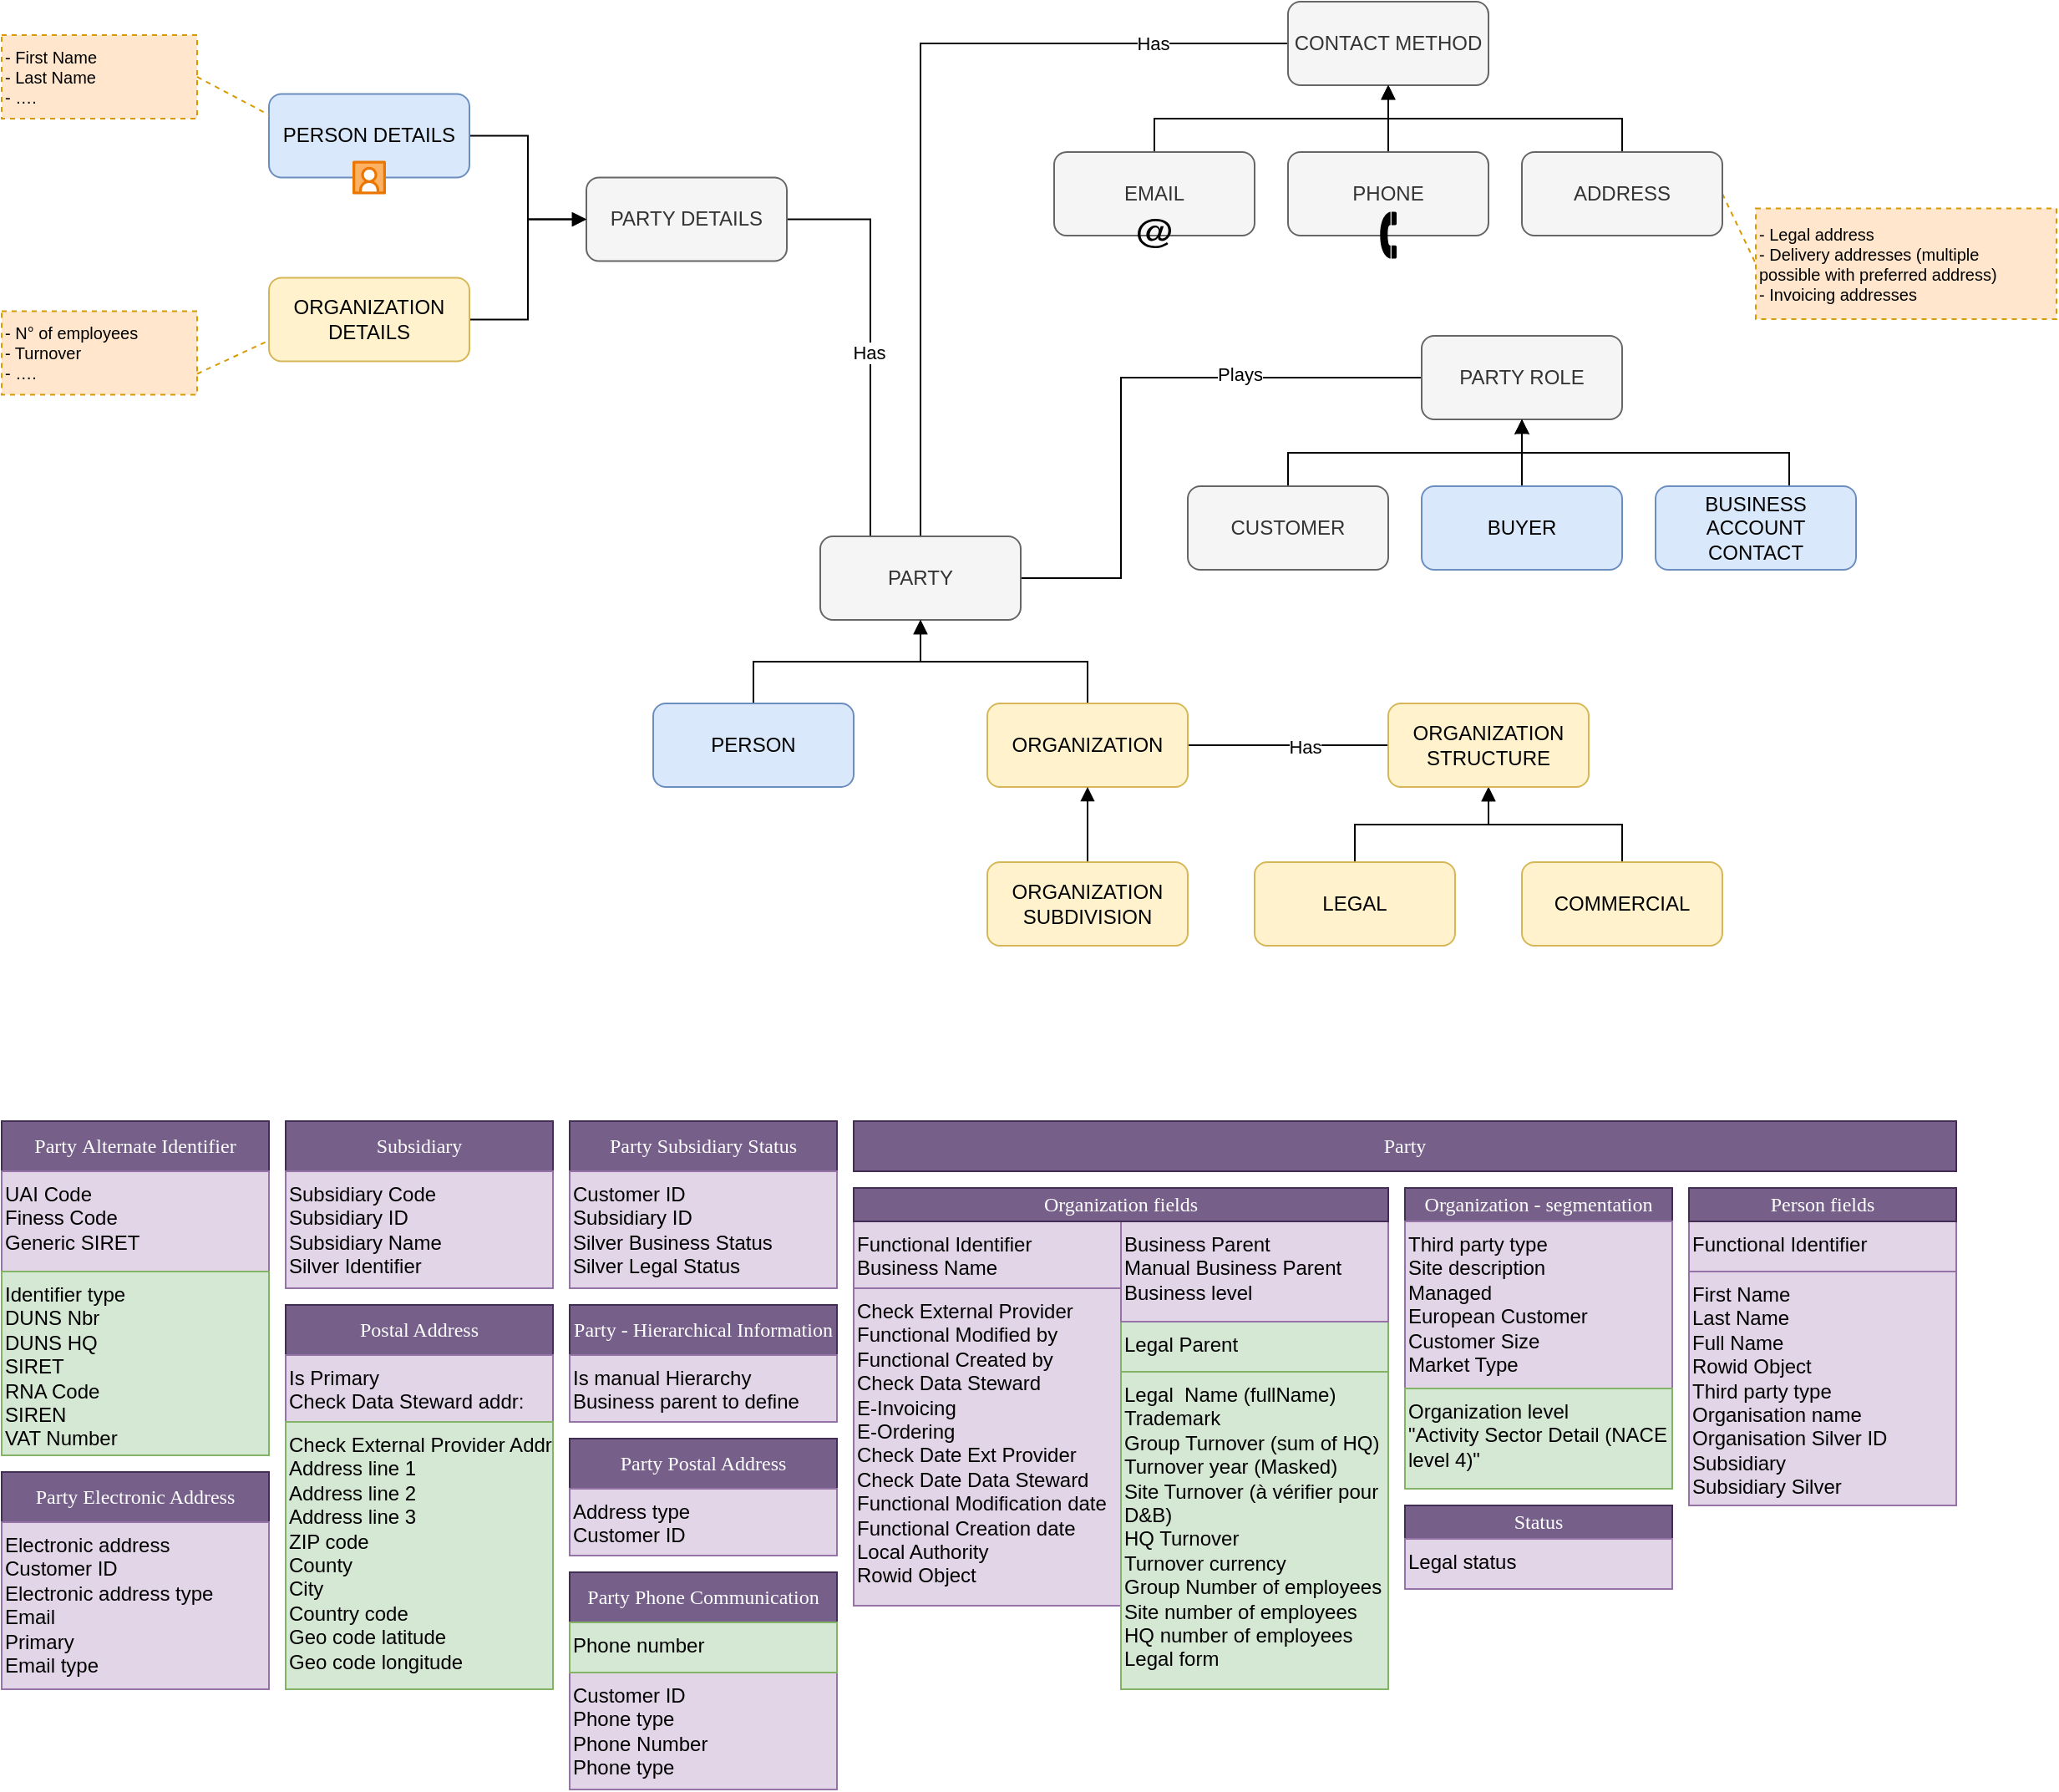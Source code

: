 <mxfile version="25.0.3">
  <diagram name="Concept-Model" id="b5b7bab2-c9e2-2cf4-8b2a-24fd1a2a6d21">
    <mxGraphModel dx="2253" dy="791" grid="1" gridSize="10" guides="1" tooltips="1" connect="1" arrows="1" fold="1" page="1" pageScale="1" pageWidth="827" pageHeight="1169" background="none" math="0" shadow="0">
      <root>
        <mxCell id="0" />
        <mxCell id="1" parent="0" />
        <mxCell id="rktopHRJ8DNvwgO-e6lh-18" style="edgeStyle=orthogonalEdgeStyle;rounded=0;orthogonalLoop=1;jettySize=auto;html=1;entryX=1;entryY=0.5;entryDx=0;entryDy=0;exitX=0.25;exitY=0;exitDx=0;exitDy=0;endArrow=none;endFill=0;fontStyle=0" edge="1" parent="1" source="rktopHRJ8DNvwgO-e6lh-1" target="rktopHRJ8DNvwgO-e6lh-12">
          <mxGeometry relative="1" as="geometry" />
        </mxCell>
        <mxCell id="rktopHRJ8DNvwgO-e6lh-19" value="Has" style="edgeLabel;html=1;align=center;verticalAlign=middle;resizable=0;points=[];" vertex="1" connectable="0" parent="rktopHRJ8DNvwgO-e6lh-18">
          <mxGeometry x="-0.081" y="1" relative="1" as="geometry">
            <mxPoint as="offset" />
          </mxGeometry>
        </mxCell>
        <mxCell id="rktopHRJ8DNvwgO-e6lh-30" style="edgeStyle=orthogonalEdgeStyle;rounded=0;orthogonalLoop=1;jettySize=auto;html=1;entryX=0;entryY=0.5;entryDx=0;entryDy=0;endArrow=none;endFill=0;" edge="1" parent="1" source="rktopHRJ8DNvwgO-e6lh-1" target="rktopHRJ8DNvwgO-e6lh-22">
          <mxGeometry relative="1" as="geometry">
            <Array as="points">
              <mxPoint x="190" y="365" />
              <mxPoint x="190" y="245" />
            </Array>
          </mxGeometry>
        </mxCell>
        <mxCell id="rktopHRJ8DNvwgO-e6lh-31" value="Plays" style="edgeLabel;html=1;align=center;verticalAlign=middle;resizable=0;points=[];" vertex="1" connectable="0" parent="rktopHRJ8DNvwgO-e6lh-30">
          <mxGeometry x="0.391" y="2" relative="1" as="geometry">
            <mxPoint as="offset" />
          </mxGeometry>
        </mxCell>
        <mxCell id="rktopHRJ8DNvwgO-e6lh-36" style="edgeStyle=orthogonalEdgeStyle;rounded=0;orthogonalLoop=1;jettySize=auto;html=1;entryX=0;entryY=0.5;entryDx=0;entryDy=0;endArrow=none;endFill=0;" edge="1" parent="1" source="rktopHRJ8DNvwgO-e6lh-1" target="rktopHRJ8DNvwgO-e6lh-32">
          <mxGeometry relative="1" as="geometry">
            <Array as="points">
              <mxPoint x="70" y="45" />
            </Array>
          </mxGeometry>
        </mxCell>
        <mxCell id="rktopHRJ8DNvwgO-e6lh-37" value="Has" style="edgeLabel;html=1;align=center;verticalAlign=middle;resizable=0;points=[];" vertex="1" connectable="0" parent="rktopHRJ8DNvwgO-e6lh-36">
          <mxGeometry x="0.685" relative="1" as="geometry">
            <mxPoint as="offset" />
          </mxGeometry>
        </mxCell>
        <mxCell id="rktopHRJ8DNvwgO-e6lh-1" value="PARTY" style="rounded=1;whiteSpace=wrap;html=1;fillColor=#f5f5f5;fontColor=#333333;strokeColor=#666666;" vertex="1" parent="1">
          <mxGeometry x="10" y="340" width="120" height="50" as="geometry" />
        </mxCell>
        <mxCell id="rktopHRJ8DNvwgO-e6lh-4" style="edgeStyle=orthogonalEdgeStyle;rounded=0;orthogonalLoop=1;jettySize=auto;html=1;entryX=0.5;entryY=1;entryDx=0;entryDy=0;endArrow=block;endFill=1;" edge="1" parent="1" source="rktopHRJ8DNvwgO-e6lh-2" target="rktopHRJ8DNvwgO-e6lh-1">
          <mxGeometry relative="1" as="geometry" />
        </mxCell>
        <mxCell id="rktopHRJ8DNvwgO-e6lh-2" value="PERSON" style="rounded=1;whiteSpace=wrap;html=1;fillColor=#dae8fc;strokeColor=#6c8ebf;" vertex="1" parent="1">
          <mxGeometry x="-90" y="440" width="120" height="50" as="geometry" />
        </mxCell>
        <mxCell id="rktopHRJ8DNvwgO-e6lh-5" style="edgeStyle=orthogonalEdgeStyle;rounded=0;orthogonalLoop=1;jettySize=auto;html=1;entryX=0.5;entryY=1;entryDx=0;entryDy=0;endArrow=block;endFill=1;" edge="1" parent="1" source="rktopHRJ8DNvwgO-e6lh-3" target="rktopHRJ8DNvwgO-e6lh-1">
          <mxGeometry relative="1" as="geometry" />
        </mxCell>
        <mxCell id="rktopHRJ8DNvwgO-e6lh-20" style="edgeStyle=orthogonalEdgeStyle;rounded=0;orthogonalLoop=1;jettySize=auto;html=1;endArrow=none;endFill=0;" edge="1" parent="1" source="rktopHRJ8DNvwgO-e6lh-3" target="rktopHRJ8DNvwgO-e6lh-9">
          <mxGeometry relative="1" as="geometry" />
        </mxCell>
        <mxCell id="rktopHRJ8DNvwgO-e6lh-21" value="Has" style="edgeLabel;html=1;align=center;verticalAlign=middle;resizable=0;points=[];" vertex="1" connectable="0" parent="rktopHRJ8DNvwgO-e6lh-20">
          <mxGeometry x="0.167" y="-1" relative="1" as="geometry">
            <mxPoint as="offset" />
          </mxGeometry>
        </mxCell>
        <mxCell id="rktopHRJ8DNvwgO-e6lh-3" value="ORGANIZATION" style="rounded=1;whiteSpace=wrap;html=1;fillColor=#fff2cc;strokeColor=#d6b656;" vertex="1" parent="1">
          <mxGeometry x="110" y="440" width="120" height="50" as="geometry" />
        </mxCell>
        <mxCell id="rktopHRJ8DNvwgO-e6lh-63" value="" style="edgeStyle=orthogonalEdgeStyle;rounded=0;orthogonalLoop=1;jettySize=auto;html=1;endArrow=block;endFill=1;" edge="1" parent="1" source="rktopHRJ8DNvwgO-e6lh-6" target="rktopHRJ8DNvwgO-e6lh-3">
          <mxGeometry relative="1" as="geometry" />
        </mxCell>
        <mxCell id="rktopHRJ8DNvwgO-e6lh-6" value="ORGANIZATION SUBDIVISION" style="rounded=1;whiteSpace=wrap;html=1;fillColor=#fff2cc;strokeColor=#d6b656;" vertex="1" parent="1">
          <mxGeometry x="110" y="535" width="120" height="50" as="geometry" />
        </mxCell>
        <mxCell id="rktopHRJ8DNvwgO-e6lh-10" style="edgeStyle=orthogonalEdgeStyle;rounded=0;orthogonalLoop=1;jettySize=auto;html=1;entryX=0.5;entryY=1;entryDx=0;entryDy=0;endArrow=block;endFill=1;" edge="1" parent="1" source="rktopHRJ8DNvwgO-e6lh-7" target="rktopHRJ8DNvwgO-e6lh-9">
          <mxGeometry relative="1" as="geometry" />
        </mxCell>
        <mxCell id="rktopHRJ8DNvwgO-e6lh-7" value="LEGAL" style="rounded=1;whiteSpace=wrap;html=1;fillColor=#fff2cc;strokeColor=#d6b656;" vertex="1" parent="1">
          <mxGeometry x="270" y="535" width="120" height="50" as="geometry" />
        </mxCell>
        <mxCell id="rktopHRJ8DNvwgO-e6lh-11" style="edgeStyle=orthogonalEdgeStyle;rounded=0;orthogonalLoop=1;jettySize=auto;html=1;entryX=0.5;entryY=1;entryDx=0;entryDy=0;endArrow=block;endFill=1;" edge="1" parent="1" source="rktopHRJ8DNvwgO-e6lh-8" target="rktopHRJ8DNvwgO-e6lh-9">
          <mxGeometry relative="1" as="geometry" />
        </mxCell>
        <mxCell id="rktopHRJ8DNvwgO-e6lh-8" value="COMMERCIAL" style="rounded=1;whiteSpace=wrap;html=1;fillColor=#fff2cc;strokeColor=#d6b656;" vertex="1" parent="1">
          <mxGeometry x="430" y="535" width="120" height="50" as="geometry" />
        </mxCell>
        <mxCell id="rktopHRJ8DNvwgO-e6lh-9" value="ORGANIZATION STRUCTURE" style="rounded=1;whiteSpace=wrap;html=1;fillColor=#fff2cc;strokeColor=#d6b656;" vertex="1" parent="1">
          <mxGeometry x="350" y="440" width="120" height="50" as="geometry" />
        </mxCell>
        <mxCell id="rktopHRJ8DNvwgO-e6lh-12" value="PARTY DETAILS" style="rounded=1;whiteSpace=wrap;html=1;fillColor=#f5f5f5;fontColor=#333333;strokeColor=#666666;" vertex="1" parent="1">
          <mxGeometry x="-130" y="125.25" width="120" height="50" as="geometry" />
        </mxCell>
        <mxCell id="rktopHRJ8DNvwgO-e6lh-15" style="edgeStyle=orthogonalEdgeStyle;rounded=0;orthogonalLoop=1;jettySize=auto;html=1;entryX=0;entryY=0.5;entryDx=0;entryDy=0;horizontal=1;endArrow=block;endFill=1;" edge="1" parent="1" source="rktopHRJ8DNvwgO-e6lh-13" target="rktopHRJ8DNvwgO-e6lh-12">
          <mxGeometry relative="1" as="geometry" />
        </mxCell>
        <mxCell id="rktopHRJ8DNvwgO-e6lh-13" value="PERSON DETAILS" style="rounded=1;whiteSpace=wrap;html=1;fillColor=#dae8fc;strokeColor=#6c8ebf;" vertex="1" parent="1">
          <mxGeometry x="-320" y="75.25" width="120" height="50" as="geometry" />
        </mxCell>
        <mxCell id="rktopHRJ8DNvwgO-e6lh-17" style="edgeStyle=orthogonalEdgeStyle;rounded=0;orthogonalLoop=1;jettySize=auto;html=1;entryX=0;entryY=0.5;entryDx=0;entryDy=0;endArrow=block;endFill=1;" edge="1" parent="1" source="rktopHRJ8DNvwgO-e6lh-14" target="rktopHRJ8DNvwgO-e6lh-12">
          <mxGeometry relative="1" as="geometry" />
        </mxCell>
        <mxCell id="rktopHRJ8DNvwgO-e6lh-14" value="ORGANIZATION DETAILS" style="rounded=1;whiteSpace=wrap;html=1;fillColor=#fff2cc;strokeColor=#d6b656;" vertex="1" parent="1">
          <mxGeometry x="-320" y="185.25" width="120" height="50" as="geometry" />
        </mxCell>
        <mxCell id="rktopHRJ8DNvwgO-e6lh-22" value="PARTY ROLE" style="rounded=1;whiteSpace=wrap;html=1;fillColor=#f5f5f5;fontColor=#333333;strokeColor=#666666;" vertex="1" parent="1">
          <mxGeometry x="370" y="220" width="120" height="50" as="geometry" />
        </mxCell>
        <mxCell id="rktopHRJ8DNvwgO-e6lh-26" style="edgeStyle=orthogonalEdgeStyle;rounded=0;orthogonalLoop=1;jettySize=auto;html=1;exitX=0.5;exitY=0;exitDx=0;exitDy=0;endArrow=block;endFill=1;" edge="1" parent="1" source="rktopHRJ8DNvwgO-e6lh-23" target="rktopHRJ8DNvwgO-e6lh-22">
          <mxGeometry relative="1" as="geometry" />
        </mxCell>
        <mxCell id="rktopHRJ8DNvwgO-e6lh-23" value="CUSTOMER" style="rounded=1;whiteSpace=wrap;html=1;fillColor=#f5f5f5;fontColor=#333333;strokeColor=#666666;" vertex="1" parent="1">
          <mxGeometry x="230" y="310" width="120" height="50" as="geometry" />
        </mxCell>
        <mxCell id="rktopHRJ8DNvwgO-e6lh-27" style="edgeStyle=orthogonalEdgeStyle;rounded=0;orthogonalLoop=1;jettySize=auto;html=1;entryX=0.5;entryY=1;entryDx=0;entryDy=0;endArrow=block;endFill=1;" edge="1" parent="1" source="rktopHRJ8DNvwgO-e6lh-24" target="rktopHRJ8DNvwgO-e6lh-22">
          <mxGeometry relative="1" as="geometry" />
        </mxCell>
        <mxCell id="rktopHRJ8DNvwgO-e6lh-24" value="BUYER" style="rounded=1;whiteSpace=wrap;html=1;fillColor=#dae8fc;strokeColor=#6c8ebf;" vertex="1" parent="1">
          <mxGeometry x="370" y="310" width="120" height="50" as="geometry" />
        </mxCell>
        <mxCell id="rktopHRJ8DNvwgO-e6lh-28" style="edgeStyle=orthogonalEdgeStyle;rounded=0;orthogonalLoop=1;jettySize=auto;html=1;entryX=0.5;entryY=1;entryDx=0;entryDy=0;endArrow=classic;endFill=1;" edge="1" parent="1" source="rktopHRJ8DNvwgO-e6lh-25" target="rktopHRJ8DNvwgO-e6lh-22">
          <mxGeometry relative="1" as="geometry">
            <Array as="points">
              <mxPoint x="590" y="290" />
              <mxPoint x="430" y="290" />
            </Array>
          </mxGeometry>
        </mxCell>
        <mxCell id="rktopHRJ8DNvwgO-e6lh-25" value="BUSINESS ACCOUNT CONTACT" style="rounded=1;whiteSpace=wrap;html=1;fillColor=#dae8fc;strokeColor=#6c8ebf;" vertex="1" parent="1">
          <mxGeometry x="510" y="310" width="120" height="50" as="geometry" />
        </mxCell>
        <mxCell id="rktopHRJ8DNvwgO-e6lh-32" value="CONTACT METHOD" style="rounded=1;whiteSpace=wrap;html=1;fillColor=#f5f5f5;fontColor=#333333;strokeColor=#666666;" vertex="1" parent="1">
          <mxGeometry x="290" y="20" width="120" height="50" as="geometry" />
        </mxCell>
        <mxCell id="rktopHRJ8DNvwgO-e6lh-39" value="" style="edgeStyle=orthogonalEdgeStyle;rounded=0;orthogonalLoop=1;jettySize=auto;html=1;endArrow=block;endFill=1;" edge="1" parent="1" source="rktopHRJ8DNvwgO-e6lh-33" target="rktopHRJ8DNvwgO-e6lh-32">
          <mxGeometry relative="1" as="geometry" />
        </mxCell>
        <mxCell id="rktopHRJ8DNvwgO-e6lh-33" value="PHONE" style="rounded=1;whiteSpace=wrap;html=1;fillColor=#f5f5f5;fontColor=#333333;strokeColor=#666666;" vertex="1" parent="1">
          <mxGeometry x="290" y="110" width="120" height="50" as="geometry" />
        </mxCell>
        <mxCell id="rktopHRJ8DNvwgO-e6lh-38" style="edgeStyle=orthogonalEdgeStyle;rounded=0;orthogonalLoop=1;jettySize=auto;html=1;entryX=0.5;entryY=1;entryDx=0;entryDy=0;endArrow=block;endFill=1;" edge="1" parent="1" source="rktopHRJ8DNvwgO-e6lh-34" target="rktopHRJ8DNvwgO-e6lh-32">
          <mxGeometry relative="1" as="geometry">
            <Array as="points">
              <mxPoint x="210" y="90" />
              <mxPoint x="350" y="90" />
            </Array>
          </mxGeometry>
        </mxCell>
        <mxCell id="rktopHRJ8DNvwgO-e6lh-34" value="EMAIL" style="rounded=1;whiteSpace=wrap;html=1;fillColor=#f5f5f5;fontColor=#333333;strokeColor=#666666;" vertex="1" parent="1">
          <mxGeometry x="150" y="110" width="120" height="50" as="geometry" />
        </mxCell>
        <mxCell id="rktopHRJ8DNvwgO-e6lh-40" style="edgeStyle=orthogonalEdgeStyle;rounded=0;orthogonalLoop=1;jettySize=auto;html=1;entryX=0.5;entryY=1;entryDx=0;entryDy=0;endArrow=block;endFill=1;" edge="1" parent="1" source="rktopHRJ8DNvwgO-e6lh-35" target="rktopHRJ8DNvwgO-e6lh-32">
          <mxGeometry relative="1" as="geometry">
            <Array as="points">
              <mxPoint x="490" y="90" />
              <mxPoint x="350" y="90" />
            </Array>
          </mxGeometry>
        </mxCell>
        <mxCell id="rktopHRJ8DNvwgO-e6lh-58" style="rounded=0;orthogonalLoop=1;jettySize=auto;html=1;exitX=1;exitY=0.5;exitDx=0;exitDy=0;entryX=0;entryY=0.5;entryDx=0;entryDy=0;endArrow=none;endFill=0;fillColor=#ffe6cc;strokeColor=#d79b00;dashed=1;" edge="1" parent="1" source="rktopHRJ8DNvwgO-e6lh-35" target="rktopHRJ8DNvwgO-e6lh-56">
          <mxGeometry relative="1" as="geometry" />
        </mxCell>
        <mxCell id="rktopHRJ8DNvwgO-e6lh-35" value="ADDRESS" style="rounded=1;whiteSpace=wrap;html=1;fillColor=#f5f5f5;fontColor=#333333;strokeColor=#666666;" vertex="1" parent="1">
          <mxGeometry x="430" y="110" width="120" height="50" as="geometry" />
        </mxCell>
        <mxCell id="rktopHRJ8DNvwgO-e6lh-41" value="" style="verticalLabelPosition=bottom;aspect=fixed;html=1;shape=mxgraph.salesforce.social_studio;" vertex="1" parent="1">
          <mxGeometry x="-270" y="115.25" width="20" height="20" as="geometry" />
        </mxCell>
        <mxCell id="rktopHRJ8DNvwgO-e6lh-43" value="" style="shape=mxgraph.signs.tech.at_2;html=1;pointerEvents=1;fillColor=#000000;strokeColor=none;verticalLabelPosition=bottom;verticalAlign=top;align=center;sketch=0;" vertex="1" parent="1">
          <mxGeometry x="200" y="150" width="20" height="17.5" as="geometry" />
        </mxCell>
        <mxCell id="rktopHRJ8DNvwgO-e6lh-45" value="" style="shape=mxgraph.signs.tech.telephone_2;html=1;pointerEvents=1;fillColor=#000000;strokeColor=none;verticalLabelPosition=bottom;verticalAlign=top;align=center;sketch=0;" vertex="1" parent="1">
          <mxGeometry x="345" y="145.75" width="10" height="28" as="geometry" />
        </mxCell>
        <mxCell id="rktopHRJ8DNvwgO-e6lh-49" value="" style="shape=image;verticalLabelPosition=bottom;labelBackgroundColor=default;verticalAlign=top;aspect=fixed;imageAspect=0;image=https://www.atlasante.fr/upload/gedit/1/picto_geoloc.png;" vertex="1" parent="1">
          <mxGeometry x="475" y="143.75" width="30" height="30" as="geometry" />
        </mxCell>
        <mxCell id="rktopHRJ8DNvwgO-e6lh-56" value="- Legal address&lt;br&gt;- Delivery addresses (multiple&lt;br&gt;possible with preferred address)&lt;br&gt;- Invoicing addresses" style="text;html=1;align=left;verticalAlign=middle;whiteSpace=wrap;rounded=0;fontSize=10;fillColor=#ffe6cc;strokeColor=#d79b00;dashed=1;" vertex="1" parent="1">
          <mxGeometry x="570" y="143.75" width="180" height="66.25" as="geometry" />
        </mxCell>
        <mxCell id="rktopHRJ8DNvwgO-e6lh-59" value="- First Name&lt;br&gt;- Last Name&lt;br&gt;- …." style="text;html=1;align=left;verticalAlign=middle;whiteSpace=wrap;rounded=0;fillColor=#ffe6cc;strokeColor=#d79b00;dashed=1;fontSize=10;" vertex="1" parent="1">
          <mxGeometry x="-480" y="40" width="117" height="50" as="geometry" />
        </mxCell>
        <mxCell id="rktopHRJ8DNvwgO-e6lh-60" style="rounded=0;orthogonalLoop=1;jettySize=auto;html=1;exitX=1;exitY=0.5;exitDx=0;exitDy=0;entryX=0;entryY=0.25;entryDx=0;entryDy=0;endArrow=none;endFill=0;fillColor=#ffe6cc;strokeColor=#d79b00;dashed=1;fontSize=10;" edge="1" parent="1" source="rktopHRJ8DNvwgO-e6lh-59" target="rktopHRJ8DNvwgO-e6lh-13">
          <mxGeometry relative="1" as="geometry">
            <mxPoint x="-350" y="65.25" as="sourcePoint" />
            <mxPoint x="-330" y="107.25" as="targetPoint" />
          </mxGeometry>
        </mxCell>
        <mxCell id="rktopHRJ8DNvwgO-e6lh-61" value="- N° of employees&lt;br&gt;- Turnover&lt;br&gt;- …." style="text;html=1;align=left;verticalAlign=middle;whiteSpace=wrap;rounded=0;fillColor=#ffe6cc;strokeColor=#d79b00;dashed=1;fontSize=10;" vertex="1" parent="1">
          <mxGeometry x="-480" y="205.25" width="117" height="50" as="geometry" />
        </mxCell>
        <mxCell id="rktopHRJ8DNvwgO-e6lh-62" style="rounded=0;orthogonalLoop=1;jettySize=auto;html=1;exitX=1;exitY=0.75;exitDx=0;exitDy=0;entryX=0;entryY=0.75;entryDx=0;entryDy=0;endArrow=none;endFill=0;fillColor=#ffe6cc;strokeColor=#d79b00;dashed=1;fontSize=10;" edge="1" parent="1" source="rktopHRJ8DNvwgO-e6lh-61" target="rktopHRJ8DNvwgO-e6lh-14">
          <mxGeometry relative="1" as="geometry">
            <mxPoint x="-363" y="192.25" as="sourcePoint" />
            <mxPoint x="-320" y="215.25" as="targetPoint" />
          </mxGeometry>
        </mxCell>
        <mxCell id="rktopHRJ8DNvwgO-e6lh-64" value="&lt;p style=&quot;language:fr;margin-top:0pt;margin-bottom:0pt;margin-left:0in;&lt;br/&gt;text-align:left;direction:ltr;unicode-bidi:embed;vertical-align:middle;&lt;br/&gt;mso-line-break-override:none;word-break:normal;punctuation-wrap:hanging&quot;&gt;&lt;font&gt;&lt;span style=&quot;font-family: Calibri;&quot;&gt;Party&amp;nbsp;&lt;/span&gt;&lt;span style=&quot;background-color: initial; font-family: Calibri;&quot;&gt;Alternate&amp;nbsp;&lt;/span&gt;&lt;span style=&quot;background-color: initial; font-family: Calibri;&quot;&gt;Identifier&lt;/span&gt;&lt;/font&gt;&lt;/p&gt;" style="rounded=0;whiteSpace=wrap;html=1;fillColor=#76608a;strokeColor=#432D57;fontColor=#ffffff;" vertex="1" parent="1">
          <mxGeometry x="-480" y="690" width="160" height="30" as="geometry" />
        </mxCell>
        <mxCell id="rktopHRJ8DNvwgO-e6lh-65" value="&lt;p style=&quot;language:fr;margin-top:0pt;margin-bottom:0pt;margin-left:0in;&lt;br/&gt;text-align:left;direction:ltr;unicode-bidi:embed;vertical-align:middle;&lt;br/&gt;mso-line-break-override:none;word-break:normal;punctuation-wrap:hanging&quot;&gt;UAI Code&lt;/p&gt;&lt;p style=&quot;language:fr;margin-top:0pt;margin-bottom:0pt;margin-left:0in;&lt;br/&gt;text-align:left;direction:ltr;unicode-bidi:embed;vertical-align:middle;&lt;br/&gt;mso-line-break-override:none;word-break:normal;punctuation-wrap:hanging&quot;&gt;Finess Code&lt;/p&gt;&lt;p style=&quot;language:fr;margin-top:0pt;margin-bottom:0pt;margin-left:0in;&lt;br/&gt;text-align:left;direction:ltr;unicode-bidi:embed;vertical-align:middle;&lt;br/&gt;mso-line-break-override:none;word-break:normal;punctuation-wrap:hanging&quot;&gt;Generic SIRET&lt;/p&gt;" style="rounded=0;whiteSpace=wrap;html=1;align=left;fillColor=#e1d5e7;strokeColor=#9673a6;verticalAlign=top;" vertex="1" parent="1">
          <mxGeometry x="-480" y="720" width="160" height="60" as="geometry" />
        </mxCell>
        <mxCell id="rktopHRJ8DNvwgO-e6lh-66" value="&lt;p style=&quot;language:fr;margin-top:0pt;margin-bottom:0pt;margin-left:0in;&lt;br/&gt;text-align:left;direction:ltr;unicode-bidi:embed;vertical-align:middle;&lt;br/&gt;mso-line-break-override:none;word-break:normal;punctuation-wrap:hanging&quot;&gt;&lt;font face=&quot;Calibri&quot;&gt;Subsidiary&lt;/font&gt;&lt;/p&gt;" style="rounded=0;whiteSpace=wrap;html=1;fillColor=#76608a;strokeColor=#432D57;fontColor=#ffffff;" vertex="1" parent="1">
          <mxGeometry x="-310" y="690" width="160" height="30" as="geometry" />
        </mxCell>
        <mxCell id="rktopHRJ8DNvwgO-e6lh-67" value="&lt;p style=&quot;language:fr;margin-top:0pt;margin-bottom:0pt;margin-left:0in;&lt;br/&gt;text-align:left;direction:ltr;unicode-bidi:embed;vertical-align:middle;&lt;br/&gt;mso-line-break-override:none;word-break:normal;punctuation-wrap:hanging&quot;&gt;Subsidiary Code&lt;/p&gt;&lt;p style=&quot;language:fr;margin-top:0pt;margin-bottom:0pt;margin-left:0in;&lt;br/&gt;text-align:left;direction:ltr;unicode-bidi:embed;vertical-align:middle;&lt;br/&gt;mso-line-break-override:none;word-break:normal;punctuation-wrap:hanging&quot;&gt;Subsidiary ID&lt;/p&gt;&lt;p style=&quot;language:fr;margin-top:0pt;margin-bottom:0pt;margin-left:0in;&lt;br/&gt;text-align:left;direction:ltr;unicode-bidi:embed;vertical-align:middle;&lt;br/&gt;mso-line-break-override:none;word-break:normal;punctuation-wrap:hanging&quot;&gt;Subsidiary Name&lt;/p&gt;&lt;p style=&quot;language:fr;margin-top:0pt;margin-bottom:0pt;margin-left:0in;&lt;br/&gt;text-align:left;direction:ltr;unicode-bidi:embed;vertical-align:middle;&lt;br/&gt;mso-line-break-override:none;word-break:normal;punctuation-wrap:hanging&quot;&gt;Silver Identifier&lt;/p&gt;&lt;div&gt;&lt;br&gt;&lt;/div&gt;" style="rounded=0;whiteSpace=wrap;html=1;align=left;fillColor=#e1d5e7;strokeColor=#9673a6;verticalAlign=top;" vertex="1" parent="1">
          <mxGeometry x="-310" y="720" width="160" height="70" as="geometry" />
        </mxCell>
        <mxCell id="rktopHRJ8DNvwgO-e6lh-68" value="&lt;p style=&quot;language:fr;margin-top:0pt;margin-bottom:0pt;margin-left:0in;&lt;br/&gt;text-align:left;direction:ltr;unicode-bidi:embed;vertical-align:middle;&lt;br/&gt;mso-line-break-override:none;word-break:normal;punctuation-wrap:hanging&quot;&gt;&lt;font face=&quot;Calibri&quot;&gt;Party Subsidiary Status&lt;/font&gt;&lt;/p&gt;" style="rounded=0;whiteSpace=wrap;html=1;fillColor=#76608a;strokeColor=#432D57;fontColor=#ffffff;" vertex="1" parent="1">
          <mxGeometry x="-140" y="690" width="160" height="30" as="geometry" />
        </mxCell>
        <mxCell id="rktopHRJ8DNvwgO-e6lh-69" value="&lt;p style=&quot;language:fr;margin-top:0pt;margin-bottom:0pt;margin-left:0in;&lt;br/&gt;text-align:left;direction:ltr;unicode-bidi:embed;vertical-align:middle;&lt;br/&gt;mso-line-break-override:none;word-break:normal;punctuation-wrap:hanging&quot;&gt;Customer ID&lt;/p&gt;&lt;p style=&quot;language:fr;margin-top:0pt;margin-bottom:0pt;margin-left:0in;&lt;br/&gt;text-align:left;direction:ltr;unicode-bidi:embed;vertical-align:middle;&lt;br/&gt;mso-line-break-override:none;word-break:normal;punctuation-wrap:hanging&quot;&gt;Subsidiary ID&lt;/p&gt;&lt;p style=&quot;language:fr;margin-top:0pt;margin-bottom:0pt;margin-left:0in;&lt;br/&gt;text-align:left;direction:ltr;unicode-bidi:embed;vertical-align:middle;&lt;br/&gt;mso-line-break-override:none;word-break:normal;punctuation-wrap:hanging&quot;&gt;Silver Business Status&amp;nbsp;&amp;nbsp;&lt;/p&gt;&lt;p style=&quot;language:fr;margin-top:0pt;margin-bottom:0pt;margin-left:0in;&lt;br/&gt;text-align:left;direction:ltr;unicode-bidi:embed;vertical-align:middle;&lt;br/&gt;mso-line-break-override:none;word-break:normal;punctuation-wrap:hanging&quot;&gt;Silver Legal Status&lt;/p&gt;" style="rounded=0;whiteSpace=wrap;html=1;align=left;fillColor=#e1d5e7;strokeColor=#9673a6;verticalAlign=top;" vertex="1" parent="1">
          <mxGeometry x="-140" y="720" width="160" height="70" as="geometry" />
        </mxCell>
        <mxCell id="rktopHRJ8DNvwgO-e6lh-70" value="&lt;p style=&quot;language:fr;margin-top:0pt;margin-bottom:0pt;margin-left:0in;&lt;br/&gt;text-align:left;direction:ltr;unicode-bidi:embed;vertical-align:middle;&lt;br/&gt;mso-line-break-override:none;word-break:normal;punctuation-wrap:hanging&quot;&gt;&lt;font face=&quot;Calibri&quot;&gt;Party&lt;/font&gt;&lt;/p&gt;" style="rounded=0;whiteSpace=wrap;html=1;fillColor=#76608a;strokeColor=#432D57;fontColor=#ffffff;" vertex="1" parent="1">
          <mxGeometry x="30" y="690" width="660" height="30" as="geometry" />
        </mxCell>
        <mxCell id="rktopHRJ8DNvwgO-e6lh-71" value="&lt;p style=&quot;language:fr;margin-top:0pt;margin-bottom:0pt;margin-left:0in;&lt;br/&gt;text-align:left;direction:ltr;unicode-bidi:embed;vertical-align:middle;&lt;br/&gt;mso-line-break-override:none;word-break:normal;punctuation-wrap:hanging&quot;&gt;Check External Provider&lt;/p&gt;&lt;p style=&quot;language:fr;margin-top:0pt;margin-bottom:0pt;margin-left:0in;&lt;br/&gt;text-align:left;direction:ltr;unicode-bidi:embed;vertical-align:middle;&lt;br/&gt;mso-line-break-override:none;word-break:normal;punctuation-wrap:hanging&quot;&gt;Functional Modified by&amp;nbsp;&lt;/p&gt;&lt;p style=&quot;language:fr;margin-top:0pt;margin-bottom:0pt;margin-left:0in;&lt;br/&gt;text-align:left;direction:ltr;unicode-bidi:embed;vertical-align:middle;&lt;br/&gt;mso-line-break-override:none;word-break:normal;punctuation-wrap:hanging&quot;&gt;Functional Created by&lt;/p&gt;&lt;p style=&quot;language:fr;margin-top:0pt;margin-bottom:0pt;margin-left:0in;&lt;br/&gt;text-align:left;direction:ltr;unicode-bidi:embed;vertical-align:middle;&lt;br/&gt;mso-line-break-override:none;word-break:normal;punctuation-wrap:hanging&quot;&gt;Check Data Steward&lt;/p&gt;&lt;p style=&quot;language:fr;margin-top:0pt;margin-bottom:0pt;margin-left:0in;&lt;br/&gt;text-align:left;direction:ltr;unicode-bidi:embed;vertical-align:middle;&lt;br/&gt;mso-line-break-override:none;word-break:normal;punctuation-wrap:hanging&quot;&gt;E-Invoicing&lt;/p&gt;&lt;p style=&quot;language:fr;margin-top:0pt;margin-bottom:0pt;margin-left:0in;&lt;br/&gt;text-align:left;direction:ltr;unicode-bidi:embed;vertical-align:middle;&lt;br/&gt;mso-line-break-override:none;word-break:normal;punctuation-wrap:hanging&quot;&gt;E-Ordering&lt;/p&gt;&lt;p style=&quot;language:fr;margin-top:0pt;margin-bottom:0pt;margin-left:0in;&lt;br/&gt;text-align:left;direction:ltr;unicode-bidi:embed;vertical-align:middle;&lt;br/&gt;mso-line-break-override:none;word-break:normal;punctuation-wrap:hanging&quot;&gt;Check Date Ext Provider&lt;/p&gt;&lt;p style=&quot;language:fr;margin-top:0pt;margin-bottom:0pt;margin-left:0in;&lt;br/&gt;text-align:left;direction:ltr;unicode-bidi:embed;vertical-align:middle;&lt;br/&gt;mso-line-break-override:none;word-break:normal;punctuation-wrap:hanging&quot;&gt;Check Date Data Steward&lt;/p&gt;&lt;p style=&quot;language:fr;margin-top:0pt;margin-bottom:0pt;margin-left:0in;&lt;br/&gt;text-align:left;direction:ltr;unicode-bidi:embed;vertical-align:middle;&lt;br/&gt;mso-line-break-override:none;word-break:normal;punctuation-wrap:hanging&quot;&gt;Functional Modification date&lt;/p&gt;&lt;p style=&quot;language:fr;margin-top:0pt;margin-bottom:0pt;margin-left:0in;&lt;br/&gt;text-align:left;direction:ltr;unicode-bidi:embed;vertical-align:middle;&lt;br/&gt;mso-line-break-override:none;word-break:normal;punctuation-wrap:hanging&quot;&gt;Functional Creation date&lt;/p&gt;&lt;p style=&quot;language:fr;margin-top:0pt;margin-bottom:0pt;margin-left:0in;&lt;br/&gt;text-align:left;direction:ltr;unicode-bidi:embed;vertical-align:middle;&lt;br/&gt;mso-line-break-override:none;word-break:normal;punctuation-wrap:hanging&quot;&gt;Local Authority&lt;/p&gt;&lt;p style=&quot;language:fr;margin-top:0pt;margin-bottom:0pt;margin-left:0in;&lt;br/&gt;text-align:left;direction:ltr;unicode-bidi:embed;vertical-align:middle;&lt;br/&gt;mso-line-break-override:none;word-break:normal;punctuation-wrap:hanging&quot;&gt;Rowid Object&lt;/p&gt;" style="rounded=0;whiteSpace=wrap;html=1;align=left;fillColor=#e1d5e7;strokeColor=#9673a6;verticalAlign=top;" vertex="1" parent="1">
          <mxGeometry x="30" y="790" width="160" height="190" as="geometry" />
        </mxCell>
        <mxCell id="rktopHRJ8DNvwgO-e6lh-72" value="&lt;p style=&quot;language:fr;margin-top:0pt;margin-bottom:0pt;margin-left:0in;&lt;br/&gt;text-align:left;direction:ltr;unicode-bidi:embed;vertical-align:middle;&lt;br/&gt;mso-line-break-override:none;word-break:normal;punctuation-wrap:hanging&quot;&gt;Identifier type&lt;/p&gt;&lt;p style=&quot;language:fr;margin-top:0pt;margin-bottom:0pt;margin-left:0in;&lt;br/&gt;text-align:left;direction:ltr;unicode-bidi:embed;vertical-align:middle;&lt;br/&gt;mso-line-break-override:none;word-break:normal;punctuation-wrap:hanging&quot;&gt;DUNS Nbr&lt;/p&gt;&lt;p style=&quot;language:fr;margin-top:0pt;margin-bottom:0pt;margin-left:0in;&lt;br/&gt;text-align:left;direction:ltr;unicode-bidi:embed;vertical-align:middle;&lt;br/&gt;mso-line-break-override:none;word-break:normal;punctuation-wrap:hanging&quot;&gt;DUNS HQ&lt;/p&gt;&lt;p style=&quot;language:fr;margin-top:0pt;margin-bottom:0pt;margin-left:0in;&lt;br/&gt;text-align:left;direction:ltr;unicode-bidi:embed;vertical-align:middle;&lt;br/&gt;mso-line-break-override:none;word-break:normal;punctuation-wrap:hanging&quot;&gt;SIRET&lt;/p&gt;&lt;p style=&quot;language:fr;margin-top:0pt;margin-bottom:0pt;margin-left:0in;&lt;br/&gt;text-align:left;direction:ltr;unicode-bidi:embed;vertical-align:middle;&lt;br/&gt;mso-line-break-override:none;word-break:normal;punctuation-wrap:hanging&quot;&gt;RNA Code&lt;/p&gt;&lt;p style=&quot;language:fr;margin-top:0pt;margin-bottom:0pt;margin-left:0in;&lt;br/&gt;text-align:left;direction:ltr;unicode-bidi:embed;vertical-align:middle;&lt;br/&gt;mso-line-break-override:none;word-break:normal;punctuation-wrap:hanging&quot;&gt;SIREN&lt;/p&gt;&lt;p style=&quot;language:fr;margin-top:0pt;margin-bottom:0pt;margin-left:0in;&lt;br/&gt;text-align:left;direction:ltr;unicode-bidi:embed;vertical-align:middle;&lt;br/&gt;mso-line-break-override:none;word-break:normal;punctuation-wrap:hanging&quot;&gt;VAT Number&lt;/p&gt;" style="rounded=0;whiteSpace=wrap;html=1;align=left;fillColor=#d5e8d4;strokeColor=#82b366;verticalAlign=top;" vertex="1" parent="1">
          <mxGeometry x="-480" y="780" width="160" height="110" as="geometry" />
        </mxCell>
        <mxCell id="rktopHRJ8DNvwgO-e6lh-73" value="&lt;p style=&quot;language:fr;margin-top:0pt;margin-bottom:0pt;margin-left:0in;&lt;br/&gt;text-align:left;direction:ltr;unicode-bidi:embed;vertical-align:middle;&lt;br/&gt;mso-line-break-override:none;word-break:normal;punctuation-wrap:hanging&quot;&gt;Functional Identifier&lt;/p&gt;&lt;p style=&quot;language:fr;margin-top:0pt;margin-bottom:0pt;margin-left:0in;&lt;br/&gt;text-align:left;direction:ltr;unicode-bidi:embed;vertical-align:middle;&lt;br/&gt;mso-line-break-override:none;word-break:normal;punctuation-wrap:hanging&quot;&gt;Business Name&lt;/p&gt;" style="rounded=0;whiteSpace=wrap;html=1;align=left;fillColor=#e1d5e7;strokeColor=#9673a6;verticalAlign=top;" vertex="1" parent="1">
          <mxGeometry x="30" y="750" width="160" height="40" as="geometry" />
        </mxCell>
        <mxCell id="rktopHRJ8DNvwgO-e6lh-74" value="&lt;p style=&quot;language:fr;margin-top:0pt;margin-bottom:0pt;margin-left:0in;&lt;br/&gt;text-align:left;direction:ltr;unicode-bidi:embed;vertical-align:middle;&lt;br/&gt;mso-line-break-override:none;word-break:normal;punctuation-wrap:hanging&quot;&gt;&lt;span style=&quot;background-color: initial;&quot;&gt;Legal Parent&lt;/span&gt;&lt;/p&gt;" style="rounded=0;whiteSpace=wrap;html=1;align=left;fillColor=#d5e8d4;strokeColor=#82b366;verticalAlign=top;" vertex="1" parent="1">
          <mxGeometry x="190" y="810" width="160" height="30" as="geometry" />
        </mxCell>
        <mxCell id="rktopHRJ8DNvwgO-e6lh-75" value="&lt;p style=&quot;margin-top: 0pt; margin-bottom: 0pt; margin-left: 0in; direction: ltr; unicode-bidi: embed; vertical-align: middle; word-break: normal;&quot;&gt;Business Parent&lt;/p&gt;&lt;p style=&quot;margin-top: 0pt; margin-bottom: 0pt; margin-left: 0in; direction: ltr; unicode-bidi: embed; vertical-align: middle; word-break: normal;&quot;&gt;Manual Business Parent&lt;/p&gt;&lt;p style=&quot;margin-top: 0pt; margin-bottom: 0pt; margin-left: 0in; direction: ltr; unicode-bidi: embed; vertical-align: middle; word-break: normal;&quot;&gt;Business level&lt;/p&gt;" style="rounded=0;whiteSpace=wrap;html=1;align=left;fillColor=#e1d5e7;strokeColor=#9673a6;verticalAlign=top;" vertex="1" parent="1">
          <mxGeometry x="190" y="750" width="160" height="60" as="geometry" />
        </mxCell>
        <mxCell id="rktopHRJ8DNvwgO-e6lh-76" value="&lt;p style=&quot;margin-top: 0pt; margin-bottom: 0pt; margin-left: 0in; direction: ltr; unicode-bidi: embed; vertical-align: middle; word-break: normal;&quot;&gt;Functional Identifier&lt;/p&gt;" style="rounded=0;whiteSpace=wrap;html=1;align=left;fillColor=#e1d5e7;strokeColor=#9673a6;verticalAlign=top;" vertex="1" parent="1">
          <mxGeometry x="530" y="750" width="160" height="30" as="geometry" />
        </mxCell>
        <mxCell id="rktopHRJ8DNvwgO-e6lh-78" value="&lt;p style=&quot;language:fr;margin-top:0pt;margin-bottom:0pt;margin-left:0in;&lt;br/&gt;text-align:left;direction:ltr;unicode-bidi:embed;vertical-align:middle;&lt;br/&gt;mso-line-break-override:none;word-break:normal;punctuation-wrap:hanging&quot;&gt;&lt;font face=&quot;Calibri&quot;&gt;Organization fields&lt;/font&gt;&lt;/p&gt;" style="rounded=0;whiteSpace=wrap;html=1;fillColor=#76608a;strokeColor=#432D57;fontColor=#ffffff;" vertex="1" parent="1">
          <mxGeometry x="30" y="730" width="320" height="20" as="geometry" />
        </mxCell>
        <mxCell id="rktopHRJ8DNvwgO-e6lh-79" value="&lt;p style=&quot;language:fr;margin-top:0pt;margin-bottom:0pt;margin-left:0in;&lt;br/&gt;text-align:left;direction:ltr;unicode-bidi:embed;vertical-align:middle;&lt;br/&gt;mso-line-break-override:none;word-break:normal;punctuation-wrap:hanging&quot;&gt;&lt;font face=&quot;Calibri&quot;&gt;Organization - segmentation&lt;/font&gt;&lt;/p&gt;" style="rounded=0;whiteSpace=wrap;html=1;fillColor=#76608a;strokeColor=#432D57;fontColor=#ffffff;" vertex="1" parent="1">
          <mxGeometry x="360" y="730" width="160" height="20" as="geometry" />
        </mxCell>
        <mxCell id="rktopHRJ8DNvwgO-e6lh-80" value="&lt;p style=&quot;language:fr;margin-top:0pt;margin-bottom:0pt;margin-left:0in;&lt;br/&gt;text-align:left;direction:ltr;unicode-bidi:embed;vertical-align:middle;&lt;br/&gt;mso-line-break-override:none;word-break:normal;punctuation-wrap:hanging&quot;&gt;Third party type&lt;/p&gt;&lt;p style=&quot;language:fr;margin-top:0pt;margin-bottom:0pt;margin-left:0in;&lt;br/&gt;text-align:left;direction:ltr;unicode-bidi:embed;vertical-align:middle;&lt;br/&gt;mso-line-break-override:none;word-break:normal;punctuation-wrap:hanging&quot;&gt;Site description&lt;/p&gt;&lt;p style=&quot;language:fr;margin-top:0pt;margin-bottom:0pt;margin-left:0in;&lt;br/&gt;text-align:left;direction:ltr;unicode-bidi:embed;vertical-align:middle;&lt;br/&gt;mso-line-break-override:none;word-break:normal;punctuation-wrap:hanging&quot;&gt;Managed&lt;/p&gt;&lt;p style=&quot;language:fr;margin-top:0pt;margin-bottom:0pt;margin-left:0in;&lt;br/&gt;text-align:left;direction:ltr;unicode-bidi:embed;vertical-align:middle;&lt;br/&gt;mso-line-break-override:none;word-break:normal;punctuation-wrap:hanging&quot;&gt;European Customer&lt;/p&gt;&lt;p style=&quot;language:fr;margin-top:0pt;margin-bottom:0pt;margin-left:0in;&lt;br/&gt;text-align:left;direction:ltr;unicode-bidi:embed;vertical-align:middle;&lt;br/&gt;mso-line-break-override:none;word-break:normal;punctuation-wrap:hanging&quot;&gt;Customer Size&lt;/p&gt;&lt;p style=&quot;language:fr;margin-top:0pt;margin-bottom:0pt;margin-left:0in;&lt;br/&gt;text-align:left;direction:ltr;unicode-bidi:embed;vertical-align:middle;&lt;br/&gt;mso-line-break-override:none;word-break:normal;punctuation-wrap:hanging&quot;&gt;Market Type&lt;/p&gt;&lt;div&gt;&lt;br&gt;&lt;/div&gt;" style="rounded=0;whiteSpace=wrap;html=1;align=left;fillColor=#e1d5e7;strokeColor=#9673a6;verticalAlign=top;" vertex="1" parent="1">
          <mxGeometry x="360" y="750" width="160" height="100" as="geometry" />
        </mxCell>
        <mxCell id="rktopHRJ8DNvwgO-e6lh-81" value="&lt;p style=&quot;language:fr;margin-top:0pt;margin-bottom:0pt;margin-left:0in;&lt;br/&gt;text-align:left;direction:ltr;unicode-bidi:embed;vertical-align:middle;&lt;br/&gt;mso-line-break-override:none;word-break:normal;punctuation-wrap:hanging&quot;&gt;Organization level&lt;/p&gt;&lt;p style=&quot;language:fr;margin-top:0pt;margin-bottom:0pt;margin-left:0in;&lt;br/&gt;text-align:left;direction:ltr;unicode-bidi:embed;vertical-align:middle;&lt;br/&gt;mso-line-break-override:none;word-break:normal;punctuation-wrap:hanging&quot;&gt;&quot;Activity Sector Detail (NACE level 4)&quot;&lt;/p&gt;" style="rounded=0;whiteSpace=wrap;html=1;align=left;fillColor=#d5e8d4;strokeColor=#82b366;verticalAlign=top;" vertex="1" parent="1">
          <mxGeometry x="360" y="850" width="160" height="60" as="geometry" />
        </mxCell>
        <mxCell id="rktopHRJ8DNvwgO-e6lh-82" value="&lt;p style=&quot;language:fr;margin-top:0pt;margin-bottom:0pt;margin-left:0in;&lt;br/&gt;text-align:left;direction:ltr;unicode-bidi:embed;vertical-align:middle;&lt;br/&gt;mso-line-break-override:none;word-break:normal;punctuation-wrap:hanging&quot;&gt;&lt;font face=&quot;Calibri&quot;&gt;Status&lt;/font&gt;&lt;/p&gt;" style="rounded=0;whiteSpace=wrap;html=1;fillColor=#76608a;strokeColor=#432D57;fontColor=#ffffff;" vertex="1" parent="1">
          <mxGeometry x="360" y="920" width="160" height="20" as="geometry" />
        </mxCell>
        <mxCell id="rktopHRJ8DNvwgO-e6lh-83" value="&lt;p style=&quot;language:fr;margin-top:0pt;margin-bottom:0pt;margin-left:0in;&lt;br/&gt;text-align:left;direction:ltr;unicode-bidi:embed;vertical-align:middle;&lt;br/&gt;mso-line-break-override:none;word-break:normal;punctuation-wrap:hanging&quot;&gt;&lt;span style=&quot;background-color: initial;&quot;&gt;Legal status&lt;/span&gt;&lt;/p&gt;" style="rounded=0;whiteSpace=wrap;html=1;align=left;fillColor=#e1d5e7;strokeColor=#9673a6;verticalAlign=top;" vertex="1" parent="1">
          <mxGeometry x="360" y="940" width="160" height="30" as="geometry" />
        </mxCell>
        <mxCell id="rktopHRJ8DNvwgO-e6lh-84" value="&lt;p style=&quot;language:fr;margin-top:0pt;margin-bottom:0pt;margin-left:0in;&lt;br/&gt;text-align:left;direction:ltr;unicode-bidi:embed;vertical-align:middle;&lt;br/&gt;mso-line-break-override:none;word-break:normal;punctuation-wrap:hanging&quot;&gt;&lt;font face=&quot;Calibri&quot;&gt;Person fields&lt;/font&gt;&lt;/p&gt;" style="rounded=0;whiteSpace=wrap;html=1;fillColor=#76608a;strokeColor=#432D57;fontColor=#ffffff;" vertex="1" parent="1">
          <mxGeometry x="530" y="730" width="160" height="20" as="geometry" />
        </mxCell>
        <mxCell id="rktopHRJ8DNvwgO-e6lh-85" value="&lt;p style=&quot;margin-top: 0pt; margin-bottom: 0pt; margin-left: 0in; direction: ltr; unicode-bidi: embed; vertical-align: middle; word-break: normal;&quot;&gt;First Name&lt;/p&gt;&lt;p style=&quot;margin-top: 0pt; margin-bottom: 0pt; margin-left: 0in; direction: ltr; unicode-bidi: embed; vertical-align: middle; word-break: normal;&quot;&gt;Last Name&lt;/p&gt;&lt;p style=&quot;margin-top: 0pt; margin-bottom: 0pt; margin-left: 0in; direction: ltr; unicode-bidi: embed; vertical-align: middle; word-break: normal;&quot;&gt;Full Name&lt;/p&gt;&lt;p style=&quot;margin-top: 0pt; margin-bottom: 0pt; margin-left: 0in; direction: ltr; unicode-bidi: embed; vertical-align: middle; word-break: normal;&quot;&gt;Rowid Object&lt;/p&gt;&lt;p style=&quot;margin-top: 0pt; margin-bottom: 0pt; margin-left: 0in; direction: ltr; unicode-bidi: embed; vertical-align: middle; word-break: normal;&quot;&gt;Third party type&lt;/p&gt;&lt;p style=&quot;margin-top: 0pt; margin-bottom: 0pt; margin-left: 0in; direction: ltr; unicode-bidi: embed; vertical-align: middle; word-break: normal;&quot;&gt;Organisation name&lt;/p&gt;&lt;p style=&quot;margin-top: 0pt; margin-bottom: 0pt; margin-left: 0in; direction: ltr; unicode-bidi: embed; vertical-align: middle; word-break: normal;&quot;&gt;Organisation Silver ID&lt;/p&gt;&lt;p style=&quot;margin-top: 0pt; margin-bottom: 0pt; margin-left: 0in; direction: ltr; unicode-bidi: embed; vertical-align: middle; word-break: normal;&quot;&gt;Subsidiary&lt;/p&gt;&lt;p style=&quot;margin-top: 0pt; margin-bottom: 0pt; margin-left: 0in; direction: ltr; unicode-bidi: embed; vertical-align: middle; word-break: normal;&quot;&gt;Subsidiary Silver&amp;nbsp;&lt;/p&gt;&lt;div&gt;&lt;br&gt;&lt;/div&gt;" style="rounded=0;whiteSpace=wrap;html=1;align=left;fillColor=#e1d5e7;strokeColor=#9673a6;verticalAlign=top;" vertex="1" parent="1">
          <mxGeometry x="530" y="780" width="160" height="140" as="geometry" />
        </mxCell>
        <mxCell id="rktopHRJ8DNvwgO-e6lh-86" value="&lt;p style=&quot;language:fr;margin-top:0pt;margin-bottom:0pt;margin-left:0in;&lt;br/&gt;text-align:left;direction:ltr;unicode-bidi:embed;vertical-align:middle;&lt;br/&gt;mso-line-break-override:none;word-break:normal;punctuation-wrap:hanging&quot;&gt;&lt;font face=&quot;Calibri&quot;&gt;Party - Hierarchical Information&lt;/font&gt;&lt;/p&gt;" style="rounded=0;whiteSpace=wrap;html=1;fillColor=#76608a;strokeColor=#432D57;fontColor=#ffffff;" vertex="1" parent="1">
          <mxGeometry x="-140" y="800" width="160" height="30" as="geometry" />
        </mxCell>
        <mxCell id="rktopHRJ8DNvwgO-e6lh-87" value="&lt;p style=&quot;language:fr;margin-top:0pt;margin-bottom:0pt;margin-left:0in;&lt;br/&gt;text-align:left;direction:ltr;unicode-bidi:embed;vertical-align:middle;&lt;br/&gt;mso-line-break-override:none;word-break:normal;punctuation-wrap:hanging&quot;&gt;Is manual Hierarchy&lt;/p&gt;&lt;p style=&quot;language:fr;margin-top:0pt;margin-bottom:0pt;margin-left:0in;&lt;br/&gt;text-align:left;direction:ltr;unicode-bidi:embed;vertical-align:middle;&lt;br/&gt;mso-line-break-override:none;word-break:normal;punctuation-wrap:hanging&quot;&gt;Business parent to define&lt;/p&gt;" style="rounded=0;whiteSpace=wrap;html=1;align=left;fillColor=#e1d5e7;strokeColor=#9673a6;verticalAlign=top;" vertex="1" parent="1">
          <mxGeometry x="-140" y="830" width="160" height="40" as="geometry" />
        </mxCell>
        <mxCell id="rktopHRJ8DNvwgO-e6lh-88" value="&lt;p style=&quot;language:fr;margin-top:0pt;margin-bottom:0pt;margin-left:0in;&lt;br/&gt;text-align:left;direction:ltr;unicode-bidi:embed;vertical-align:middle;&lt;br/&gt;mso-line-break-override:none;word-break:normal;punctuation-wrap:hanging&quot;&gt;&lt;font face=&quot;Calibri&quot;&gt;Postal Address&lt;/font&gt;&lt;/p&gt;" style="rounded=0;whiteSpace=wrap;html=1;fillColor=#76608a;strokeColor=#432D57;fontColor=#ffffff;" vertex="1" parent="1">
          <mxGeometry x="-310" y="800" width="160" height="30" as="geometry" />
        </mxCell>
        <mxCell id="rktopHRJ8DNvwgO-e6lh-89" value="&lt;p style=&quot;language:fr;margin-top:0pt;margin-bottom:0pt;margin-left:0in;&lt;br/&gt;text-align:left;direction:ltr;unicode-bidi:embed;vertical-align:middle;&lt;br/&gt;mso-line-break-override:none;word-break:normal;punctuation-wrap:hanging&quot;&gt;Is Primary&amp;nbsp;&lt;/p&gt;&lt;p style=&quot;language:fr;margin-top:0pt;margin-bottom:0pt;margin-left:0in;&lt;br/&gt;text-align:left;direction:ltr;unicode-bidi:embed;vertical-align:middle;&lt;br/&gt;mso-line-break-override:none;word-break:normal;punctuation-wrap:hanging&quot;&gt;Check Data Steward addr:&lt;/p&gt;" style="rounded=0;whiteSpace=wrap;html=1;align=left;fillColor=#e1d5e7;strokeColor=#9673a6;verticalAlign=top;" vertex="1" parent="1">
          <mxGeometry x="-310" y="830" width="160" height="40" as="geometry" />
        </mxCell>
        <mxCell id="rktopHRJ8DNvwgO-e6lh-90" value="&lt;p style=&quot;language:fr;margin-top:0pt;margin-bottom:0pt;margin-left:0in;&lt;br/&gt;text-align:left;direction:ltr;unicode-bidi:embed;vertical-align:middle;&lt;br/&gt;mso-line-break-override:none;word-break:normal;punctuation-wrap:hanging&quot;&gt;Check External Provider Addr&lt;/p&gt;&lt;p style=&quot;language:fr;margin-top:0pt;margin-bottom:0pt;margin-left:0in;&lt;br/&gt;text-align:left;direction:ltr;unicode-bidi:embed;vertical-align:middle;&lt;br/&gt;mso-line-break-override:none;word-break:normal;punctuation-wrap:hanging&quot;&gt;Address line 1&lt;/p&gt;&lt;p style=&quot;language:fr;margin-top:0pt;margin-bottom:0pt;margin-left:0in;&lt;br/&gt;text-align:left;direction:ltr;unicode-bidi:embed;vertical-align:middle;&lt;br/&gt;mso-line-break-override:none;word-break:normal;punctuation-wrap:hanging&quot;&gt;Address line 2&lt;/p&gt;&lt;p style=&quot;language:fr;margin-top:0pt;margin-bottom:0pt;margin-left:0in;&lt;br/&gt;text-align:left;direction:ltr;unicode-bidi:embed;vertical-align:middle;&lt;br/&gt;mso-line-break-override:none;word-break:normal;punctuation-wrap:hanging&quot;&gt;Address line 3&lt;/p&gt;&lt;p style=&quot;language:fr;margin-top:0pt;margin-bottom:0pt;margin-left:0in;&lt;br/&gt;text-align:left;direction:ltr;unicode-bidi:embed;vertical-align:middle;&lt;br/&gt;mso-line-break-override:none;word-break:normal;punctuation-wrap:hanging&quot;&gt;ZIP code&lt;/p&gt;&lt;p style=&quot;language:fr;margin-top:0pt;margin-bottom:0pt;margin-left:0in;&lt;br/&gt;text-align:left;direction:ltr;unicode-bidi:embed;vertical-align:middle;&lt;br/&gt;mso-line-break-override:none;word-break:normal;punctuation-wrap:hanging&quot;&gt;County&lt;/p&gt;&lt;p style=&quot;language:fr;margin-top:0pt;margin-bottom:0pt;margin-left:0in;&lt;br/&gt;text-align:left;direction:ltr;unicode-bidi:embed;vertical-align:middle;&lt;br/&gt;mso-line-break-override:none;word-break:normal;punctuation-wrap:hanging&quot;&gt;City&lt;/p&gt;&lt;p style=&quot;language:fr;margin-top:0pt;margin-bottom:0pt;margin-left:0in;&lt;br/&gt;text-align:left;direction:ltr;unicode-bidi:embed;vertical-align:middle;&lt;br/&gt;mso-line-break-override:none;word-break:normal;punctuation-wrap:hanging&quot;&gt;Country code&lt;/p&gt;&lt;p style=&quot;language:fr;margin-top:0pt;margin-bottom:0pt;margin-left:0in;&lt;br/&gt;text-align:left;direction:ltr;unicode-bidi:embed;vertical-align:middle;&lt;br/&gt;mso-line-break-override:none;word-break:normal;punctuation-wrap:hanging&quot;&gt;Geo code latitude&lt;/p&gt;&lt;p style=&quot;language:fr;margin-top:0pt;margin-bottom:0pt;margin-left:0in;&lt;br/&gt;text-align:left;direction:ltr;unicode-bidi:embed;vertical-align:middle;&lt;br/&gt;mso-line-break-override:none;word-break:normal;punctuation-wrap:hanging&quot;&gt;Geo code longitude&lt;/p&gt;" style="rounded=0;whiteSpace=wrap;html=1;align=left;fillColor=#d5e8d4;strokeColor=#82b366;verticalAlign=top;" vertex="1" parent="1">
          <mxGeometry x="-310" y="870" width="160" height="160" as="geometry" />
        </mxCell>
        <mxCell id="rktopHRJ8DNvwgO-e6lh-91" value="&lt;p style=&quot;language:fr;margin-top:0pt;margin-bottom:0pt;margin-left:0in;&lt;br/&gt;text-align:left;direction:ltr;unicode-bidi:embed;vertical-align:middle;&lt;br/&gt;mso-line-break-override:none;word-break:normal;punctuation-wrap:hanging&quot;&gt;&lt;font face=&quot;Calibri&quot;&gt;Party Electronic Address&lt;/font&gt;&lt;/p&gt;" style="rounded=0;whiteSpace=wrap;html=1;fillColor=#76608a;strokeColor=#432D57;fontColor=#ffffff;" vertex="1" parent="1">
          <mxGeometry x="-480" y="900" width="160" height="30" as="geometry" />
        </mxCell>
        <mxCell id="rktopHRJ8DNvwgO-e6lh-92" value="&lt;p style=&quot;language:fr;margin-top:0pt;margin-bottom:0pt;margin-left:0in;&lt;br/&gt;text-align:left;direction:ltr;unicode-bidi:embed;vertical-align:middle;&lt;br/&gt;mso-line-break-override:none;word-break:normal;punctuation-wrap:hanging&quot;&gt;Electronic address&lt;/p&gt;&lt;p style=&quot;language:fr;margin-top:0pt;margin-bottom:0pt;margin-left:0in;&lt;br/&gt;text-align:left;direction:ltr;unicode-bidi:embed;vertical-align:middle;&lt;br/&gt;mso-line-break-override:none;word-break:normal;punctuation-wrap:hanging&quot;&gt;Customer ID&lt;/p&gt;&lt;p style=&quot;language:fr;margin-top:0pt;margin-bottom:0pt;margin-left:0in;&lt;br/&gt;text-align:left;direction:ltr;unicode-bidi:embed;vertical-align:middle;&lt;br/&gt;mso-line-break-override:none;word-break:normal;punctuation-wrap:hanging&quot;&gt;Electronic address type&lt;/p&gt;&lt;p style=&quot;language:fr;margin-top:0pt;margin-bottom:0pt;margin-left:0in;&lt;br/&gt;text-align:left;direction:ltr;unicode-bidi:embed;vertical-align:middle;&lt;br/&gt;mso-line-break-override:none;word-break:normal;punctuation-wrap:hanging&quot;&gt;Email&lt;/p&gt;&lt;p style=&quot;language:fr;margin-top:0pt;margin-bottom:0pt;margin-left:0in;&lt;br/&gt;text-align:left;direction:ltr;unicode-bidi:embed;vertical-align:middle;&lt;br/&gt;mso-line-break-override:none;word-break:normal;punctuation-wrap:hanging&quot;&gt;Primary&lt;/p&gt;&lt;p style=&quot;language:fr;margin-top:0pt;margin-bottom:0pt;margin-left:0in;&lt;br/&gt;text-align:left;direction:ltr;unicode-bidi:embed;vertical-align:middle;&lt;br/&gt;mso-line-break-override:none;word-break:normal;punctuation-wrap:hanging&quot;&gt;Email type&lt;/p&gt;" style="rounded=0;whiteSpace=wrap;html=1;align=left;fillColor=#e1d5e7;strokeColor=#9673a6;verticalAlign=top;" vertex="1" parent="1">
          <mxGeometry x="-480" y="930" width="160" height="100" as="geometry" />
        </mxCell>
        <mxCell id="rktopHRJ8DNvwgO-e6lh-93" value="&lt;p style=&quot;language:fr;margin-top:0pt;margin-bottom:0pt;margin-left:0in;&lt;br/&gt;text-align:left;direction:ltr;unicode-bidi:embed;vertical-align:middle;&lt;br/&gt;mso-line-break-override:none;word-break:normal;punctuation-wrap:hanging&quot;&gt;&lt;font face=&quot;Calibri&quot;&gt;Party Postal Address&lt;/font&gt;&lt;/p&gt;" style="rounded=0;whiteSpace=wrap;html=1;fillColor=#76608a;strokeColor=#432D57;fontColor=#ffffff;" vertex="1" parent="1">
          <mxGeometry x="-140" y="880" width="160" height="30" as="geometry" />
        </mxCell>
        <mxCell id="rktopHRJ8DNvwgO-e6lh-94" value="&lt;p style=&quot;language:fr;margin-top:0pt;margin-bottom:0pt;margin-left:0in;&lt;br/&gt;text-align:left;direction:ltr;unicode-bidi:embed;vertical-align:middle;&lt;br/&gt;mso-line-break-override:none;word-break:normal;punctuation-wrap:hanging&quot;&gt;Address type&lt;/p&gt;&lt;p style=&quot;language:fr;margin-top:0pt;margin-bottom:0pt;margin-left:0in;&lt;br/&gt;text-align:left;direction:ltr;unicode-bidi:embed;vertical-align:middle;&lt;br/&gt;mso-line-break-override:none;word-break:normal;punctuation-wrap:hanging&quot;&gt;Customer ID&lt;/p&gt;" style="rounded=0;whiteSpace=wrap;html=1;align=left;fillColor=#e1d5e7;strokeColor=#9673a6;verticalAlign=top;" vertex="1" parent="1">
          <mxGeometry x="-140" y="910" width="160" height="40" as="geometry" />
        </mxCell>
        <mxCell id="rktopHRJ8DNvwgO-e6lh-95" value="&lt;p style=&quot;language:fr;margin-top:0pt;margin-bottom:0pt;margin-left:0in;&lt;br/&gt;text-align:left;direction:ltr;unicode-bidi:embed;vertical-align:middle;&lt;br/&gt;mso-line-break-override:none;word-break:normal;punctuation-wrap:hanging&quot;&gt;&lt;font face=&quot;Calibri&quot;&gt;Party Phone Communication&lt;/font&gt;&lt;/p&gt;" style="rounded=0;whiteSpace=wrap;html=1;fillColor=#76608a;strokeColor=#432D57;fontColor=#ffffff;" vertex="1" parent="1">
          <mxGeometry x="-140" y="960" width="160" height="30" as="geometry" />
        </mxCell>
        <mxCell id="rktopHRJ8DNvwgO-e6lh-96" value="&lt;p style=&quot;language:fr;margin-top:0pt;margin-bottom:0pt;margin-left:0in;&lt;br/&gt;text-align:left;direction:ltr;unicode-bidi:embed;vertical-align:middle;&lt;br/&gt;mso-line-break-override:none;word-break:normal;punctuation-wrap:hanging&quot;&gt;Customer ID&lt;/p&gt;&lt;p style=&quot;language:fr;margin-top:0pt;margin-bottom:0pt;margin-left:0in;&lt;br/&gt;text-align:left;direction:ltr;unicode-bidi:embed;vertical-align:middle;&lt;br/&gt;mso-line-break-override:none;word-break:normal;punctuation-wrap:hanging&quot;&gt;Phone type&lt;/p&gt;&lt;p style=&quot;language:fr;margin-top:0pt;margin-bottom:0pt;margin-left:0in;&lt;br/&gt;text-align:left;direction:ltr;unicode-bidi:embed;vertical-align:middle;&lt;br/&gt;mso-line-break-override:none;word-break:normal;punctuation-wrap:hanging&quot;&gt;Phone Number&lt;/p&gt;&lt;p style=&quot;language:fr;margin-top:0pt;margin-bottom:0pt;margin-left:0in;&lt;br/&gt;text-align:left;direction:ltr;unicode-bidi:embed;vertical-align:middle;&lt;br/&gt;mso-line-break-override:none;word-break:normal;punctuation-wrap:hanging&quot;&gt;Phone type&lt;/p&gt;" style="rounded=0;whiteSpace=wrap;html=1;align=left;fillColor=#e1d5e7;strokeColor=#9673a6;verticalAlign=top;" vertex="1" parent="1">
          <mxGeometry x="-140" y="1020" width="160" height="70" as="geometry" />
        </mxCell>
        <mxCell id="rktopHRJ8DNvwgO-e6lh-97" value="&lt;p style=&quot;language:fr;margin-top:0pt;margin-bottom:0pt;margin-left:0in;&lt;br/&gt;text-align:left;direction:ltr;unicode-bidi:embed;vertical-align:middle;&lt;br/&gt;mso-line-break-override:none;word-break:normal;punctuation-wrap:hanging&quot;&gt;Phone number&lt;/p&gt;" style="rounded=0;whiteSpace=wrap;html=1;align=left;fillColor=#d5e8d4;strokeColor=#82b366;verticalAlign=top;" vertex="1" parent="1">
          <mxGeometry x="-140" y="990" width="160" height="30" as="geometry" />
        </mxCell>
        <mxCell id="rktopHRJ8DNvwgO-e6lh-98" value="&lt;p style=&quot;language:fr;margin-top:0pt;margin-bottom:0pt;margin-left:0in;&lt;br/&gt;text-align:left;direction:ltr;unicode-bidi:embed;vertical-align:middle;&lt;br/&gt;mso-line-break-override:none;word-break:normal;punctuation-wrap:hanging&quot;&gt;Legal&amp;nbsp; Name (fullName)&lt;/p&gt;&lt;p style=&quot;language:fr;margin-top:0pt;margin-bottom:0pt;margin-left:0in;&lt;br/&gt;text-align:left;direction:ltr;unicode-bidi:embed;vertical-align:middle;&lt;br/&gt;mso-line-break-override:none;word-break:normal;punctuation-wrap:hanging&quot;&gt;Trademark&lt;/p&gt;&lt;p style=&quot;language:fr;margin-top:0pt;margin-bottom:0pt;margin-left:0in;&lt;br/&gt;text-align:left;direction:ltr;unicode-bidi:embed;vertical-align:middle;&lt;br/&gt;mso-line-break-override:none;word-break:normal;punctuation-wrap:hanging&quot;&gt;Group Turnover (sum of HQ)&lt;/p&gt;&lt;p style=&quot;language:fr;margin-top:0pt;margin-bottom:0pt;margin-left:0in;&lt;br/&gt;text-align:left;direction:ltr;unicode-bidi:embed;vertical-align:middle;&lt;br/&gt;mso-line-break-override:none;word-break:normal;punctuation-wrap:hanging&quot;&gt;Turnover year (Masked)&lt;/p&gt;&lt;p style=&quot;language:fr;margin-top:0pt;margin-bottom:0pt;margin-left:0in;&lt;br/&gt;text-align:left;direction:ltr;unicode-bidi:embed;vertical-align:middle;&lt;br/&gt;mso-line-break-override:none;word-break:normal;punctuation-wrap:hanging&quot;&gt;Site Turnover (à vérifier pour D&amp;amp;B)&lt;/p&gt;&lt;p style=&quot;language:fr;margin-top:0pt;margin-bottom:0pt;margin-left:0in;&lt;br/&gt;text-align:left;direction:ltr;unicode-bidi:embed;vertical-align:middle;&lt;br/&gt;mso-line-break-override:none;word-break:normal;punctuation-wrap:hanging&quot;&gt;HQ Turnover&lt;/p&gt;&lt;p style=&quot;language:fr;margin-top:0pt;margin-bottom:0pt;margin-left:0in;&lt;br/&gt;text-align:left;direction:ltr;unicode-bidi:embed;vertical-align:middle;&lt;br/&gt;mso-line-break-override:none;word-break:normal;punctuation-wrap:hanging&quot;&gt;Turnover currency&lt;/p&gt;&lt;p style=&quot;language:fr;margin-top:0pt;margin-bottom:0pt;margin-left:0in;&lt;br/&gt;text-align:left;direction:ltr;unicode-bidi:embed;vertical-align:middle;&lt;br/&gt;mso-line-break-override:none;word-break:normal;punctuation-wrap:hanging&quot;&gt;Group Number of employees&lt;/p&gt;&lt;p style=&quot;language:fr;margin-top:0pt;margin-bottom:0pt;margin-left:0in;&lt;br/&gt;text-align:left;direction:ltr;unicode-bidi:embed;vertical-align:middle;&lt;br/&gt;mso-line-break-override:none;word-break:normal;punctuation-wrap:hanging&quot;&gt;Site number of employees&lt;/p&gt;&lt;p style=&quot;language:fr;margin-top:0pt;margin-bottom:0pt;margin-left:0in;&lt;br/&gt;text-align:left;direction:ltr;unicode-bidi:embed;vertical-align:middle;&lt;br/&gt;mso-line-break-override:none;word-break:normal;punctuation-wrap:hanging&quot;&gt;HQ number of employees&lt;/p&gt;&lt;p style=&quot;language:fr;margin-top:0pt;margin-bottom:0pt;margin-left:0in;&lt;br/&gt;text-align:left;direction:ltr;unicode-bidi:embed;vertical-align:middle;&lt;br/&gt;mso-line-break-override:none;word-break:normal;punctuation-wrap:hanging&quot;&gt;Legal form&lt;/p&gt;" style="rounded=0;whiteSpace=wrap;html=1;align=left;fillColor=#d5e8d4;strokeColor=#82b366;verticalAlign=top;" vertex="1" parent="1">
          <mxGeometry x="190" y="840" width="160" height="190" as="geometry" />
        </mxCell>
      </root>
    </mxGraphModel>
  </diagram>
</mxfile>
